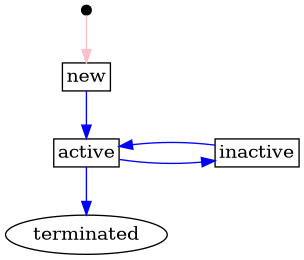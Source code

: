 @startdot service_providing_group_status
digraph G {
    layout=dot;
    overlap=false;

    node [shape=rect, width=0.1, height=0.1, margin=0.04];
    nodesep=1;

    start [shape=point];

    // status
    new;
    {
        rank = same;
        inactive;
        active;
    }
    terminated [shape=oval];

    // transitions
    start -> new [label="", color="pink"];
    new -> active [label="", color="blue"];
    active -> inactive [label="", color="blue"];
    inactive -> active [label="", color="blue"];
    active -> terminated [label="", color="blue"];
   }
@enddot

